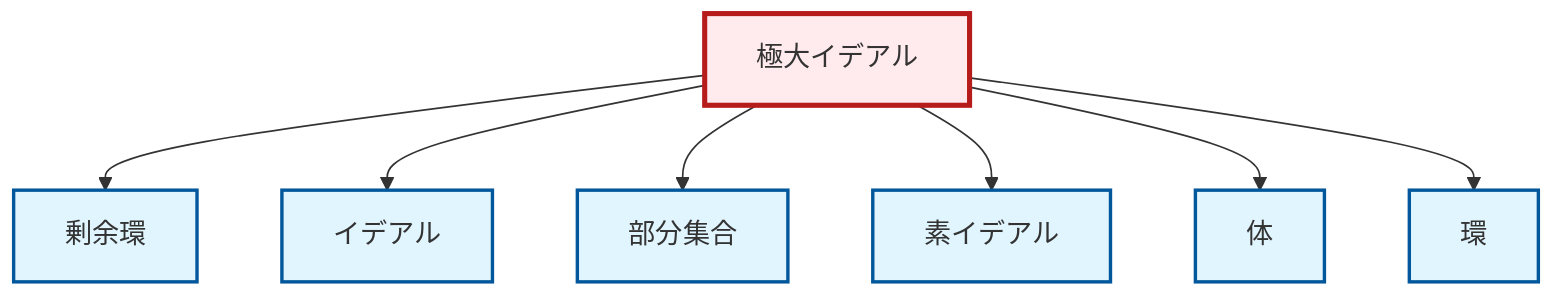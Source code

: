 graph TD
    classDef definition fill:#e1f5fe,stroke:#01579b,stroke-width:2px
    classDef theorem fill:#f3e5f5,stroke:#4a148c,stroke-width:2px
    classDef axiom fill:#fff3e0,stroke:#e65100,stroke-width:2px
    classDef example fill:#e8f5e9,stroke:#1b5e20,stroke-width:2px
    classDef current fill:#ffebee,stroke:#b71c1c,stroke-width:3px
    def-ring["環"]:::definition
    def-subset["部分集合"]:::definition
    def-prime-ideal["素イデアル"]:::definition
    def-maximal-ideal["極大イデアル"]:::definition
    def-quotient-ring["剰余環"]:::definition
    def-ideal["イデアル"]:::definition
    def-field["体"]:::definition
    def-maximal-ideal --> def-quotient-ring
    def-maximal-ideal --> def-ideal
    def-maximal-ideal --> def-subset
    def-maximal-ideal --> def-prime-ideal
    def-maximal-ideal --> def-field
    def-maximal-ideal --> def-ring
    class def-maximal-ideal current